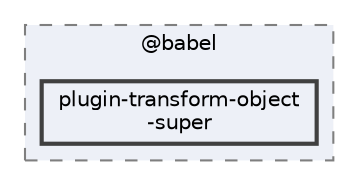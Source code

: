 digraph "pkiclassroomrescheduler/src/main/frontend/node_modules/@babel/plugin-transform-object-super"
{
 // LATEX_PDF_SIZE
  bgcolor="transparent";
  edge [fontname=Helvetica,fontsize=10,labelfontname=Helvetica,labelfontsize=10];
  node [fontname=Helvetica,fontsize=10,shape=box,height=0.2,width=0.4];
  compound=true
  subgraph clusterdir_bc8070c8b402176472541bb6f0cba6df {
    graph [ bgcolor="#edf0f7", pencolor="grey50", label="@babel", fontname=Helvetica,fontsize=10 style="filled,dashed", URL="dir_bc8070c8b402176472541bb6f0cba6df.html",tooltip=""]
  dir_455042c568c76f3193f13a451ec27122 [label="plugin-transform-object\l-super", fillcolor="#edf0f7", color="grey25", style="filled,bold", URL="dir_455042c568c76f3193f13a451ec27122.html",tooltip=""];
  }
}
